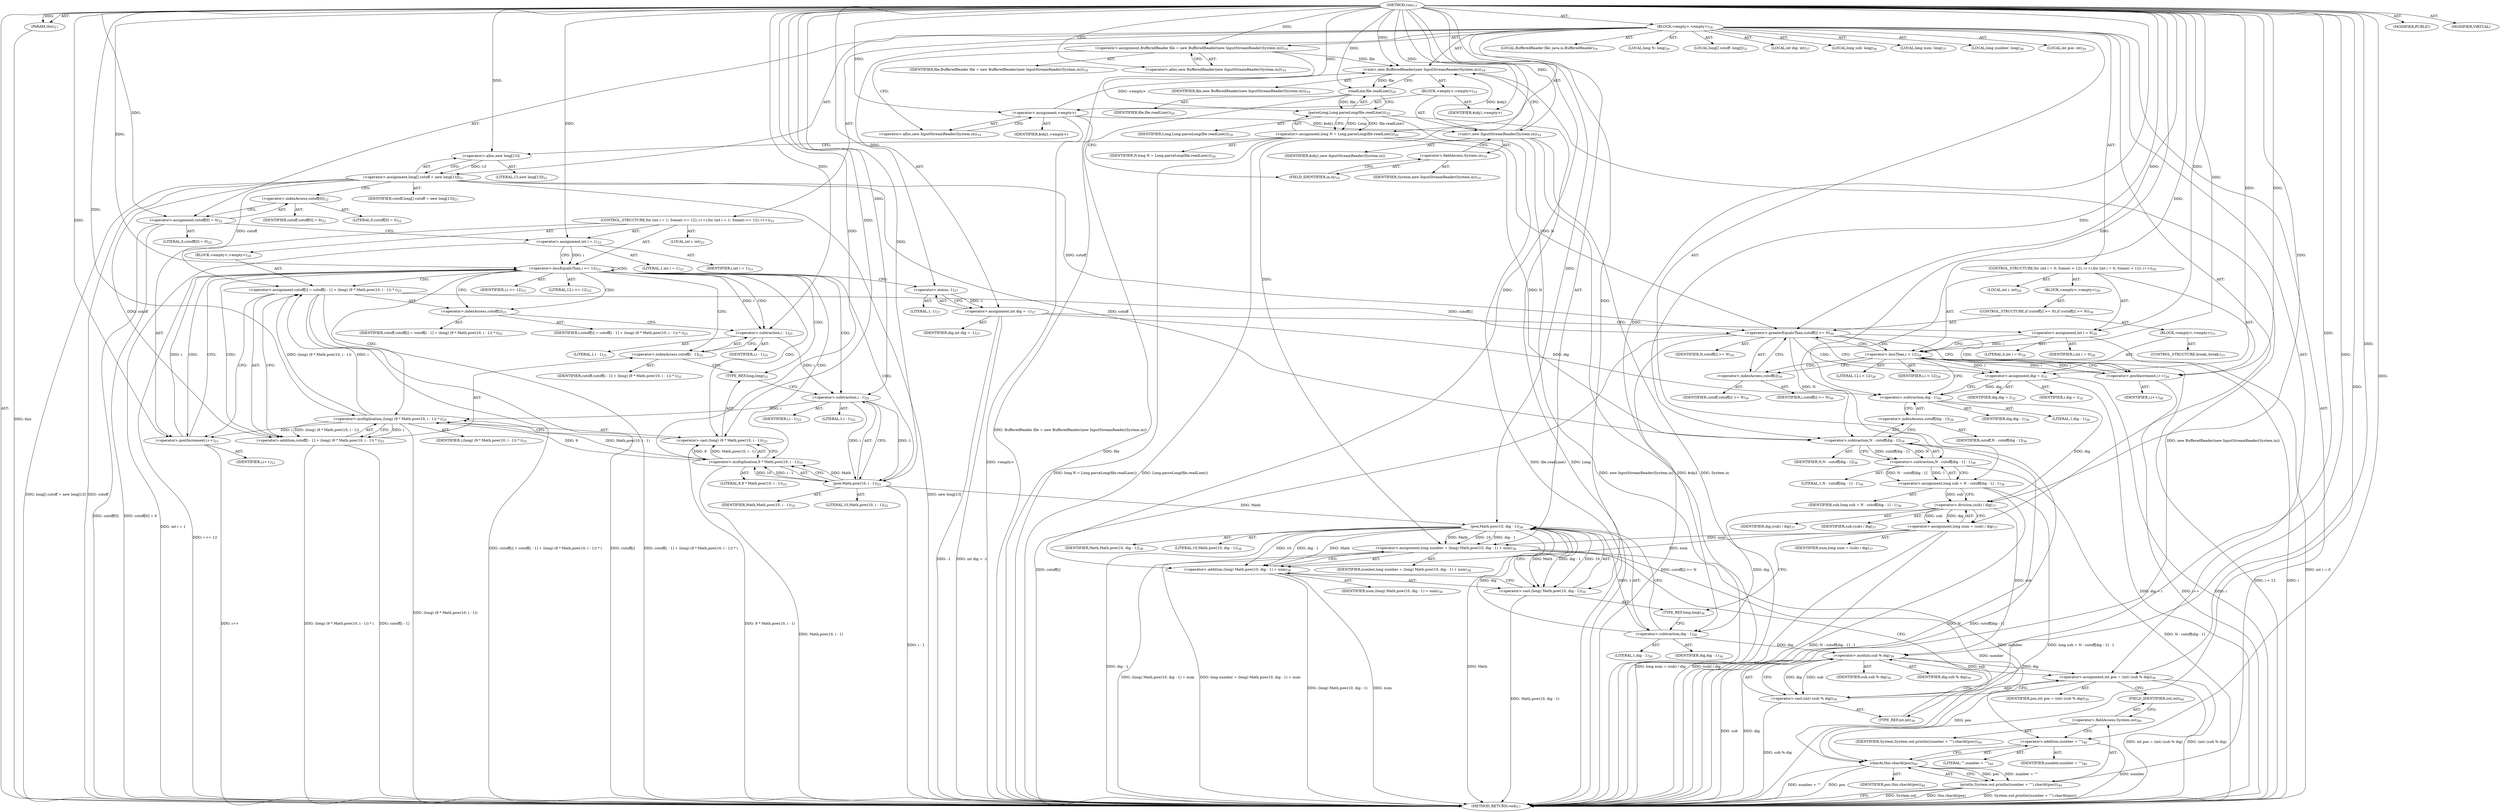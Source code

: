 digraph "run" {  
"34" [label = <(METHOD,run)<SUB>17</SUB>> ]
"35" [label = <(PARAM,this)<SUB>17</SUB>> ]
"36" [label = <(BLOCK,&lt;empty&gt;,&lt;empty&gt;)<SUB>18</SUB>> ]
"4" [label = <(LOCAL,BufferedReader file: java.io.BufferedReader)<SUB>19</SUB>> ]
"37" [label = <(&lt;operator&gt;.assignment,BufferedReader file = new BufferedReader(new InputStreamReader(System.in)))<SUB>19</SUB>> ]
"38" [label = <(IDENTIFIER,file,BufferedReader file = new BufferedReader(new InputStreamReader(System.in)))<SUB>19</SUB>> ]
"39" [label = <(&lt;operator&gt;.alloc,new BufferedReader(new InputStreamReader(System.in)))<SUB>19</SUB>> ]
"40" [label = <(&lt;init&gt;,new BufferedReader(new InputStreamReader(System.in)))<SUB>19</SUB>> ]
"3" [label = <(IDENTIFIER,file,new BufferedReader(new InputStreamReader(System.in)))<SUB>19</SUB>> ]
"41" [label = <(BLOCK,&lt;empty&gt;,&lt;empty&gt;)<SUB>19</SUB>> ]
"42" [label = <(&lt;operator&gt;.assignment,&lt;empty&gt;)> ]
"43" [label = <(IDENTIFIER,$obj1,&lt;empty&gt;)> ]
"44" [label = <(&lt;operator&gt;.alloc,new InputStreamReader(System.in))<SUB>19</SUB>> ]
"45" [label = <(&lt;init&gt;,new InputStreamReader(System.in))<SUB>19</SUB>> ]
"46" [label = <(IDENTIFIER,$obj1,new InputStreamReader(System.in))> ]
"47" [label = <(&lt;operator&gt;.fieldAccess,System.in)<SUB>19</SUB>> ]
"48" [label = <(IDENTIFIER,System,new InputStreamReader(System.in))<SUB>19</SUB>> ]
"49" [label = <(FIELD_IDENTIFIER,in,in)<SUB>19</SUB>> ]
"50" [label = <(IDENTIFIER,$obj1,&lt;empty&gt;)> ]
"51" [label = <(LOCAL,long N: long)<SUB>20</SUB>> ]
"52" [label = <(&lt;operator&gt;.assignment,long N = Long.parseLong(file.readLine()))<SUB>20</SUB>> ]
"53" [label = <(IDENTIFIER,N,long N = Long.parseLong(file.readLine()))<SUB>20</SUB>> ]
"54" [label = <(parseLong,Long.parseLong(file.readLine()))<SUB>20</SUB>> ]
"55" [label = <(IDENTIFIER,Long,Long.parseLong(file.readLine()))<SUB>20</SUB>> ]
"56" [label = <(readLine,file.readLine())<SUB>20</SUB>> ]
"57" [label = <(IDENTIFIER,file,file.readLine())<SUB>20</SUB>> ]
"58" [label = <(LOCAL,long[] cutoff: long[])<SUB>21</SUB>> ]
"59" [label = <(&lt;operator&gt;.assignment,long[] cutoff = new long[13])<SUB>21</SUB>> ]
"60" [label = <(IDENTIFIER,cutoff,long[] cutoff = new long[13])<SUB>21</SUB>> ]
"61" [label = <(&lt;operator&gt;.alloc,new long[13])> ]
"62" [label = <(LITERAL,13,new long[13])<SUB>21</SUB>> ]
"63" [label = <(&lt;operator&gt;.assignment,cutoff[0] = 0)<SUB>22</SUB>> ]
"64" [label = <(&lt;operator&gt;.indexAccess,cutoff[0])<SUB>22</SUB>> ]
"65" [label = <(IDENTIFIER,cutoff,cutoff[0] = 0)<SUB>22</SUB>> ]
"66" [label = <(LITERAL,0,cutoff[0] = 0)<SUB>22</SUB>> ]
"67" [label = <(LITERAL,0,cutoff[0] = 0)<SUB>22</SUB>> ]
"68" [label = <(CONTROL_STRUCTURE,for (int i = 1; Some(i &lt;= 12); i++),for (int i = 1; Some(i &lt;= 12); i++))<SUB>23</SUB>> ]
"69" [label = <(LOCAL,int i: int)<SUB>23</SUB>> ]
"70" [label = <(&lt;operator&gt;.assignment,int i = 1)<SUB>23</SUB>> ]
"71" [label = <(IDENTIFIER,i,int i = 1)<SUB>23</SUB>> ]
"72" [label = <(LITERAL,1,int i = 1)<SUB>23</SUB>> ]
"73" [label = <(&lt;operator&gt;.lessEqualsThan,i &lt;= 12)<SUB>23</SUB>> ]
"74" [label = <(IDENTIFIER,i,i &lt;= 12)<SUB>23</SUB>> ]
"75" [label = <(LITERAL,12,i &lt;= 12)<SUB>23</SUB>> ]
"76" [label = <(&lt;operator&gt;.postIncrement,i++)<SUB>23</SUB>> ]
"77" [label = <(IDENTIFIER,i,i++)<SUB>23</SUB>> ]
"78" [label = <(BLOCK,&lt;empty&gt;,&lt;empty&gt;)<SUB>24</SUB>> ]
"79" [label = <(&lt;operator&gt;.assignment,cutoff[i] = cutoff[i - 1] + (long) (9 * Math.pow(10, i - 1)) * i)<SUB>25</SUB>> ]
"80" [label = <(&lt;operator&gt;.indexAccess,cutoff[i])<SUB>25</SUB>> ]
"81" [label = <(IDENTIFIER,cutoff,cutoff[i] = cutoff[i - 1] + (long) (9 * Math.pow(10, i - 1)) * i)<SUB>25</SUB>> ]
"82" [label = <(IDENTIFIER,i,cutoff[i] = cutoff[i - 1] + (long) (9 * Math.pow(10, i - 1)) * i)<SUB>25</SUB>> ]
"83" [label = <(&lt;operator&gt;.addition,cutoff[i - 1] + (long) (9 * Math.pow(10, i - 1)) * i)<SUB>25</SUB>> ]
"84" [label = <(&lt;operator&gt;.indexAccess,cutoff[i - 1])<SUB>25</SUB>> ]
"85" [label = <(IDENTIFIER,cutoff,cutoff[i - 1] + (long) (9 * Math.pow(10, i - 1)) * i)<SUB>25</SUB>> ]
"86" [label = <(&lt;operator&gt;.subtraction,i - 1)<SUB>25</SUB>> ]
"87" [label = <(IDENTIFIER,i,i - 1)<SUB>25</SUB>> ]
"88" [label = <(LITERAL,1,i - 1)<SUB>25</SUB>> ]
"89" [label = <(&lt;operator&gt;.multiplication,(long) (9 * Math.pow(10, i - 1)) * i)<SUB>25</SUB>> ]
"90" [label = <(&lt;operator&gt;.cast,(long) (9 * Math.pow(10, i - 1)))<SUB>25</SUB>> ]
"91" [label = <(TYPE_REF,long,long)<SUB>25</SUB>> ]
"92" [label = <(&lt;operator&gt;.multiplication,9 * Math.pow(10, i - 1))<SUB>25</SUB>> ]
"93" [label = <(LITERAL,9,9 * Math.pow(10, i - 1))<SUB>25</SUB>> ]
"94" [label = <(pow,Math.pow(10, i - 1))<SUB>25</SUB>> ]
"95" [label = <(IDENTIFIER,Math,Math.pow(10, i - 1))<SUB>25</SUB>> ]
"96" [label = <(LITERAL,10,Math.pow(10, i - 1))<SUB>25</SUB>> ]
"97" [label = <(&lt;operator&gt;.subtraction,i - 1)<SUB>25</SUB>> ]
"98" [label = <(IDENTIFIER,i,i - 1)<SUB>25</SUB>> ]
"99" [label = <(LITERAL,1,i - 1)<SUB>25</SUB>> ]
"100" [label = <(IDENTIFIER,i,(long) (9 * Math.pow(10, i - 1)) * i)<SUB>25</SUB>> ]
"101" [label = <(LOCAL,int dig: int)<SUB>27</SUB>> ]
"102" [label = <(&lt;operator&gt;.assignment,int dig = -1)<SUB>27</SUB>> ]
"103" [label = <(IDENTIFIER,dig,int dig = -1)<SUB>27</SUB>> ]
"104" [label = <(&lt;operator&gt;.minus,-1)<SUB>27</SUB>> ]
"105" [label = <(LITERAL,1,-1)<SUB>27</SUB>> ]
"106" [label = <(CONTROL_STRUCTURE,for (int i = 0; Some(i &lt; 12); i++),for (int i = 0; Some(i &lt; 12); i++))<SUB>28</SUB>> ]
"107" [label = <(LOCAL,int i: int)<SUB>28</SUB>> ]
"108" [label = <(&lt;operator&gt;.assignment,int i = 0)<SUB>28</SUB>> ]
"109" [label = <(IDENTIFIER,i,int i = 0)<SUB>28</SUB>> ]
"110" [label = <(LITERAL,0,int i = 0)<SUB>28</SUB>> ]
"111" [label = <(&lt;operator&gt;.lessThan,i &lt; 12)<SUB>28</SUB>> ]
"112" [label = <(IDENTIFIER,i,i &lt; 12)<SUB>28</SUB>> ]
"113" [label = <(LITERAL,12,i &lt; 12)<SUB>28</SUB>> ]
"114" [label = <(&lt;operator&gt;.postIncrement,i++)<SUB>28</SUB>> ]
"115" [label = <(IDENTIFIER,i,i++)<SUB>28</SUB>> ]
"116" [label = <(BLOCK,&lt;empty&gt;,&lt;empty&gt;)<SUB>29</SUB>> ]
"117" [label = <(CONTROL_STRUCTURE,if (cutoff[i] &gt;= N),if (cutoff[i] &gt;= N))<SUB>30</SUB>> ]
"118" [label = <(&lt;operator&gt;.greaterEqualsThan,cutoff[i] &gt;= N)<SUB>30</SUB>> ]
"119" [label = <(&lt;operator&gt;.indexAccess,cutoff[i])<SUB>30</SUB>> ]
"120" [label = <(IDENTIFIER,cutoff,cutoff[i] &gt;= N)<SUB>30</SUB>> ]
"121" [label = <(IDENTIFIER,i,cutoff[i] &gt;= N)<SUB>30</SUB>> ]
"122" [label = <(IDENTIFIER,N,cutoff[i] &gt;= N)<SUB>30</SUB>> ]
"123" [label = <(BLOCK,&lt;empty&gt;,&lt;empty&gt;)<SUB>31</SUB>> ]
"124" [label = <(&lt;operator&gt;.assignment,dig = i)<SUB>32</SUB>> ]
"125" [label = <(IDENTIFIER,dig,dig = i)<SUB>32</SUB>> ]
"126" [label = <(IDENTIFIER,i,dig = i)<SUB>32</SUB>> ]
"127" [label = <(CONTROL_STRUCTURE,break;,break;)<SUB>33</SUB>> ]
"128" [label = <(LOCAL,long sub: long)<SUB>36</SUB>> ]
"129" [label = <(&lt;operator&gt;.assignment,long sub = N - cutoff[dig - 1] - 1)<SUB>36</SUB>> ]
"130" [label = <(IDENTIFIER,sub,long sub = N - cutoff[dig - 1] - 1)<SUB>36</SUB>> ]
"131" [label = <(&lt;operator&gt;.subtraction,N - cutoff[dig - 1] - 1)<SUB>36</SUB>> ]
"132" [label = <(&lt;operator&gt;.subtraction,N - cutoff[dig - 1])<SUB>36</SUB>> ]
"133" [label = <(IDENTIFIER,N,N - cutoff[dig - 1])<SUB>36</SUB>> ]
"134" [label = <(&lt;operator&gt;.indexAccess,cutoff[dig - 1])<SUB>36</SUB>> ]
"135" [label = <(IDENTIFIER,cutoff,N - cutoff[dig - 1])<SUB>36</SUB>> ]
"136" [label = <(&lt;operator&gt;.subtraction,dig - 1)<SUB>36</SUB>> ]
"137" [label = <(IDENTIFIER,dig,dig - 1)<SUB>36</SUB>> ]
"138" [label = <(LITERAL,1,dig - 1)<SUB>36</SUB>> ]
"139" [label = <(LITERAL,1,N - cutoff[dig - 1] - 1)<SUB>36</SUB>> ]
"140" [label = <(LOCAL,long num: long)<SUB>37</SUB>> ]
"141" [label = <(&lt;operator&gt;.assignment,long num = (sub) / dig)<SUB>37</SUB>> ]
"142" [label = <(IDENTIFIER,num,long num = (sub) / dig)<SUB>37</SUB>> ]
"143" [label = <(&lt;operator&gt;.division,(sub) / dig)<SUB>37</SUB>> ]
"144" [label = <(IDENTIFIER,sub,(sub) / dig)<SUB>37</SUB>> ]
"145" [label = <(IDENTIFIER,dig,(sub) / dig)<SUB>37</SUB>> ]
"146" [label = <(LOCAL,long number: long)<SUB>38</SUB>> ]
"147" [label = <(&lt;operator&gt;.assignment,long number = (long) Math.pow(10, dig - 1) + num)<SUB>38</SUB>> ]
"148" [label = <(IDENTIFIER,number,long number = (long) Math.pow(10, dig - 1) + num)<SUB>38</SUB>> ]
"149" [label = <(&lt;operator&gt;.addition,(long) Math.pow(10, dig - 1) + num)<SUB>38</SUB>> ]
"150" [label = <(&lt;operator&gt;.cast,(long) Math.pow(10, dig - 1))<SUB>38</SUB>> ]
"151" [label = <(TYPE_REF,long,long)<SUB>38</SUB>> ]
"152" [label = <(pow,Math.pow(10, dig - 1))<SUB>38</SUB>> ]
"153" [label = <(IDENTIFIER,Math,Math.pow(10, dig - 1))<SUB>38</SUB>> ]
"154" [label = <(LITERAL,10,Math.pow(10, dig - 1))<SUB>38</SUB>> ]
"155" [label = <(&lt;operator&gt;.subtraction,dig - 1)<SUB>38</SUB>> ]
"156" [label = <(IDENTIFIER,dig,dig - 1)<SUB>38</SUB>> ]
"157" [label = <(LITERAL,1,dig - 1)<SUB>38</SUB>> ]
"158" [label = <(IDENTIFIER,num,(long) Math.pow(10, dig - 1) + num)<SUB>38</SUB>> ]
"159" [label = <(LOCAL,int pos: int)<SUB>39</SUB>> ]
"160" [label = <(&lt;operator&gt;.assignment,int pos = (int) (sub % dig))<SUB>39</SUB>> ]
"161" [label = <(IDENTIFIER,pos,int pos = (int) (sub % dig))<SUB>39</SUB>> ]
"162" [label = <(&lt;operator&gt;.cast,(int) (sub % dig))<SUB>39</SUB>> ]
"163" [label = <(TYPE_REF,int,int)<SUB>39</SUB>> ]
"164" [label = <(&lt;operator&gt;.modulo,sub % dig)<SUB>39</SUB>> ]
"165" [label = <(IDENTIFIER,sub,sub % dig)<SUB>39</SUB>> ]
"166" [label = <(IDENTIFIER,dig,sub % dig)<SUB>39</SUB>> ]
"167" [label = <(println,System.out.println((number + &quot;&quot;).charAt(pos)))<SUB>40</SUB>> ]
"168" [label = <(&lt;operator&gt;.fieldAccess,System.out)<SUB>40</SUB>> ]
"169" [label = <(IDENTIFIER,System,System.out.println((number + &quot;&quot;).charAt(pos)))<SUB>40</SUB>> ]
"170" [label = <(FIELD_IDENTIFIER,out,out)<SUB>40</SUB>> ]
"171" [label = <(charAt,this.charAt(pos))<SUB>40</SUB>> ]
"172" [label = <(&lt;operator&gt;.addition,number + &quot;&quot;)<SUB>40</SUB>> ]
"173" [label = <(IDENTIFIER,number,number + &quot;&quot;)<SUB>40</SUB>> ]
"174" [label = <(LITERAL,&quot;&quot;,number + &quot;&quot;)<SUB>40</SUB>> ]
"175" [label = <(IDENTIFIER,pos,this.charAt(pos))<SUB>40</SUB>> ]
"176" [label = <(MODIFIER,PUBLIC)> ]
"177" [label = <(MODIFIER,VIRTUAL)> ]
"178" [label = <(METHOD_RETURN,void)<SUB>17</SUB>> ]
  "34" -> "35"  [ label = "AST: "] 
  "34" -> "36"  [ label = "AST: "] 
  "34" -> "176"  [ label = "AST: "] 
  "34" -> "177"  [ label = "AST: "] 
  "34" -> "178"  [ label = "AST: "] 
  "36" -> "4"  [ label = "AST: "] 
  "36" -> "37"  [ label = "AST: "] 
  "36" -> "40"  [ label = "AST: "] 
  "36" -> "51"  [ label = "AST: "] 
  "36" -> "52"  [ label = "AST: "] 
  "36" -> "58"  [ label = "AST: "] 
  "36" -> "59"  [ label = "AST: "] 
  "36" -> "63"  [ label = "AST: "] 
  "36" -> "68"  [ label = "AST: "] 
  "36" -> "101"  [ label = "AST: "] 
  "36" -> "102"  [ label = "AST: "] 
  "36" -> "106"  [ label = "AST: "] 
  "36" -> "128"  [ label = "AST: "] 
  "36" -> "129"  [ label = "AST: "] 
  "36" -> "140"  [ label = "AST: "] 
  "36" -> "141"  [ label = "AST: "] 
  "36" -> "146"  [ label = "AST: "] 
  "36" -> "147"  [ label = "AST: "] 
  "36" -> "159"  [ label = "AST: "] 
  "36" -> "160"  [ label = "AST: "] 
  "36" -> "167"  [ label = "AST: "] 
  "37" -> "38"  [ label = "AST: "] 
  "37" -> "39"  [ label = "AST: "] 
  "40" -> "3"  [ label = "AST: "] 
  "40" -> "41"  [ label = "AST: "] 
  "41" -> "42"  [ label = "AST: "] 
  "41" -> "45"  [ label = "AST: "] 
  "41" -> "50"  [ label = "AST: "] 
  "42" -> "43"  [ label = "AST: "] 
  "42" -> "44"  [ label = "AST: "] 
  "45" -> "46"  [ label = "AST: "] 
  "45" -> "47"  [ label = "AST: "] 
  "47" -> "48"  [ label = "AST: "] 
  "47" -> "49"  [ label = "AST: "] 
  "52" -> "53"  [ label = "AST: "] 
  "52" -> "54"  [ label = "AST: "] 
  "54" -> "55"  [ label = "AST: "] 
  "54" -> "56"  [ label = "AST: "] 
  "56" -> "57"  [ label = "AST: "] 
  "59" -> "60"  [ label = "AST: "] 
  "59" -> "61"  [ label = "AST: "] 
  "61" -> "62"  [ label = "AST: "] 
  "63" -> "64"  [ label = "AST: "] 
  "63" -> "67"  [ label = "AST: "] 
  "64" -> "65"  [ label = "AST: "] 
  "64" -> "66"  [ label = "AST: "] 
  "68" -> "69"  [ label = "AST: "] 
  "68" -> "70"  [ label = "AST: "] 
  "68" -> "73"  [ label = "AST: "] 
  "68" -> "76"  [ label = "AST: "] 
  "68" -> "78"  [ label = "AST: "] 
  "70" -> "71"  [ label = "AST: "] 
  "70" -> "72"  [ label = "AST: "] 
  "73" -> "74"  [ label = "AST: "] 
  "73" -> "75"  [ label = "AST: "] 
  "76" -> "77"  [ label = "AST: "] 
  "78" -> "79"  [ label = "AST: "] 
  "79" -> "80"  [ label = "AST: "] 
  "79" -> "83"  [ label = "AST: "] 
  "80" -> "81"  [ label = "AST: "] 
  "80" -> "82"  [ label = "AST: "] 
  "83" -> "84"  [ label = "AST: "] 
  "83" -> "89"  [ label = "AST: "] 
  "84" -> "85"  [ label = "AST: "] 
  "84" -> "86"  [ label = "AST: "] 
  "86" -> "87"  [ label = "AST: "] 
  "86" -> "88"  [ label = "AST: "] 
  "89" -> "90"  [ label = "AST: "] 
  "89" -> "100"  [ label = "AST: "] 
  "90" -> "91"  [ label = "AST: "] 
  "90" -> "92"  [ label = "AST: "] 
  "92" -> "93"  [ label = "AST: "] 
  "92" -> "94"  [ label = "AST: "] 
  "94" -> "95"  [ label = "AST: "] 
  "94" -> "96"  [ label = "AST: "] 
  "94" -> "97"  [ label = "AST: "] 
  "97" -> "98"  [ label = "AST: "] 
  "97" -> "99"  [ label = "AST: "] 
  "102" -> "103"  [ label = "AST: "] 
  "102" -> "104"  [ label = "AST: "] 
  "104" -> "105"  [ label = "AST: "] 
  "106" -> "107"  [ label = "AST: "] 
  "106" -> "108"  [ label = "AST: "] 
  "106" -> "111"  [ label = "AST: "] 
  "106" -> "114"  [ label = "AST: "] 
  "106" -> "116"  [ label = "AST: "] 
  "108" -> "109"  [ label = "AST: "] 
  "108" -> "110"  [ label = "AST: "] 
  "111" -> "112"  [ label = "AST: "] 
  "111" -> "113"  [ label = "AST: "] 
  "114" -> "115"  [ label = "AST: "] 
  "116" -> "117"  [ label = "AST: "] 
  "117" -> "118"  [ label = "AST: "] 
  "117" -> "123"  [ label = "AST: "] 
  "118" -> "119"  [ label = "AST: "] 
  "118" -> "122"  [ label = "AST: "] 
  "119" -> "120"  [ label = "AST: "] 
  "119" -> "121"  [ label = "AST: "] 
  "123" -> "124"  [ label = "AST: "] 
  "123" -> "127"  [ label = "AST: "] 
  "124" -> "125"  [ label = "AST: "] 
  "124" -> "126"  [ label = "AST: "] 
  "129" -> "130"  [ label = "AST: "] 
  "129" -> "131"  [ label = "AST: "] 
  "131" -> "132"  [ label = "AST: "] 
  "131" -> "139"  [ label = "AST: "] 
  "132" -> "133"  [ label = "AST: "] 
  "132" -> "134"  [ label = "AST: "] 
  "134" -> "135"  [ label = "AST: "] 
  "134" -> "136"  [ label = "AST: "] 
  "136" -> "137"  [ label = "AST: "] 
  "136" -> "138"  [ label = "AST: "] 
  "141" -> "142"  [ label = "AST: "] 
  "141" -> "143"  [ label = "AST: "] 
  "143" -> "144"  [ label = "AST: "] 
  "143" -> "145"  [ label = "AST: "] 
  "147" -> "148"  [ label = "AST: "] 
  "147" -> "149"  [ label = "AST: "] 
  "149" -> "150"  [ label = "AST: "] 
  "149" -> "158"  [ label = "AST: "] 
  "150" -> "151"  [ label = "AST: "] 
  "150" -> "152"  [ label = "AST: "] 
  "152" -> "153"  [ label = "AST: "] 
  "152" -> "154"  [ label = "AST: "] 
  "152" -> "155"  [ label = "AST: "] 
  "155" -> "156"  [ label = "AST: "] 
  "155" -> "157"  [ label = "AST: "] 
  "160" -> "161"  [ label = "AST: "] 
  "160" -> "162"  [ label = "AST: "] 
  "162" -> "163"  [ label = "AST: "] 
  "162" -> "164"  [ label = "AST: "] 
  "164" -> "165"  [ label = "AST: "] 
  "164" -> "166"  [ label = "AST: "] 
  "167" -> "168"  [ label = "AST: "] 
  "167" -> "171"  [ label = "AST: "] 
  "168" -> "169"  [ label = "AST: "] 
  "168" -> "170"  [ label = "AST: "] 
  "171" -> "172"  [ label = "AST: "] 
  "171" -> "175"  [ label = "AST: "] 
  "172" -> "173"  [ label = "AST: "] 
  "172" -> "174"  [ label = "AST: "] 
  "37" -> "44"  [ label = "CFG: "] 
  "40" -> "56"  [ label = "CFG: "] 
  "52" -> "61"  [ label = "CFG: "] 
  "59" -> "64"  [ label = "CFG: "] 
  "63" -> "70"  [ label = "CFG: "] 
  "102" -> "108"  [ label = "CFG: "] 
  "129" -> "143"  [ label = "CFG: "] 
  "141" -> "151"  [ label = "CFG: "] 
  "147" -> "163"  [ label = "CFG: "] 
  "160" -> "170"  [ label = "CFG: "] 
  "167" -> "178"  [ label = "CFG: "] 
  "39" -> "37"  [ label = "CFG: "] 
  "54" -> "52"  [ label = "CFG: "] 
  "61" -> "59"  [ label = "CFG: "] 
  "64" -> "63"  [ label = "CFG: "] 
  "70" -> "73"  [ label = "CFG: "] 
  "73" -> "80"  [ label = "CFG: "] 
  "73" -> "104"  [ label = "CFG: "] 
  "76" -> "73"  [ label = "CFG: "] 
  "104" -> "102"  [ label = "CFG: "] 
  "108" -> "111"  [ label = "CFG: "] 
  "111" -> "119"  [ label = "CFG: "] 
  "111" -> "136"  [ label = "CFG: "] 
  "114" -> "111"  [ label = "CFG: "] 
  "131" -> "129"  [ label = "CFG: "] 
  "143" -> "141"  [ label = "CFG: "] 
  "149" -> "147"  [ label = "CFG: "] 
  "162" -> "160"  [ label = "CFG: "] 
  "168" -> "172"  [ label = "CFG: "] 
  "171" -> "167"  [ label = "CFG: "] 
  "42" -> "49"  [ label = "CFG: "] 
  "45" -> "40"  [ label = "CFG: "] 
  "56" -> "54"  [ label = "CFG: "] 
  "79" -> "76"  [ label = "CFG: "] 
  "132" -> "131"  [ label = "CFG: "] 
  "150" -> "149"  [ label = "CFG: "] 
  "163" -> "164"  [ label = "CFG: "] 
  "164" -> "162"  [ label = "CFG: "] 
  "170" -> "168"  [ label = "CFG: "] 
  "172" -> "171"  [ label = "CFG: "] 
  "44" -> "42"  [ label = "CFG: "] 
  "47" -> "45"  [ label = "CFG: "] 
  "80" -> "86"  [ label = "CFG: "] 
  "83" -> "79"  [ label = "CFG: "] 
  "118" -> "124"  [ label = "CFG: "] 
  "118" -> "114"  [ label = "CFG: "] 
  "134" -> "132"  [ label = "CFG: "] 
  "151" -> "155"  [ label = "CFG: "] 
  "152" -> "150"  [ label = "CFG: "] 
  "49" -> "47"  [ label = "CFG: "] 
  "84" -> "91"  [ label = "CFG: "] 
  "89" -> "83"  [ label = "CFG: "] 
  "119" -> "118"  [ label = "CFG: "] 
  "124" -> "136"  [ label = "CFG: "] 
  "136" -> "134"  [ label = "CFG: "] 
  "155" -> "152"  [ label = "CFG: "] 
  "86" -> "84"  [ label = "CFG: "] 
  "90" -> "89"  [ label = "CFG: "] 
  "91" -> "97"  [ label = "CFG: "] 
  "92" -> "90"  [ label = "CFG: "] 
  "94" -> "92"  [ label = "CFG: "] 
  "97" -> "94"  [ label = "CFG: "] 
  "34" -> "39"  [ label = "CFG: "] 
  "35" -> "178"  [ label = "DDG: this"] 
  "37" -> "178"  [ label = "DDG: BufferedReader file = new BufferedReader(new InputStreamReader(System.in))"] 
  "42" -> "178"  [ label = "DDG: &lt;empty&gt;"] 
  "45" -> "178"  [ label = "DDG: $obj1"] 
  "45" -> "178"  [ label = "DDG: System.in"] 
  "45" -> "178"  [ label = "DDG: new InputStreamReader(System.in)"] 
  "40" -> "178"  [ label = "DDG: new BufferedReader(new InputStreamReader(System.in))"] 
  "56" -> "178"  [ label = "DDG: file"] 
  "54" -> "178"  [ label = "DDG: file.readLine()"] 
  "52" -> "178"  [ label = "DDG: Long.parseLong(file.readLine())"] 
  "52" -> "178"  [ label = "DDG: long N = Long.parseLong(file.readLine())"] 
  "59" -> "178"  [ label = "DDG: cutoff"] 
  "59" -> "178"  [ label = "DDG: new long[13]"] 
  "59" -> "178"  [ label = "DDG: long[] cutoff = new long[13]"] 
  "63" -> "178"  [ label = "DDG: cutoff[0]"] 
  "63" -> "178"  [ label = "DDG: cutoff[0] = 0"] 
  "70" -> "178"  [ label = "DDG: int i = 1"] 
  "73" -> "178"  [ label = "DDG: i &lt;= 12"] 
  "102" -> "178"  [ label = "DDG: -1"] 
  "102" -> "178"  [ label = "DDG: int dig = -1"] 
  "108" -> "178"  [ label = "DDG: int i = 0"] 
  "111" -> "178"  [ label = "DDG: i"] 
  "111" -> "178"  [ label = "DDG: i &lt; 12"] 
  "118" -> "178"  [ label = "DDG: cutoff[i]"] 
  "118" -> "178"  [ label = "DDG: cutoff[i] &gt;= N"] 
  "114" -> "178"  [ label = "DDG: i++"] 
  "124" -> "178"  [ label = "DDG: i"] 
  "124" -> "178"  [ label = "DDG: dig = i"] 
  "132" -> "178"  [ label = "DDG: N"] 
  "132" -> "178"  [ label = "DDG: cutoff[dig - 1]"] 
  "131" -> "178"  [ label = "DDG: N - cutoff[dig - 1]"] 
  "129" -> "178"  [ label = "DDG: N - cutoff[dig - 1] - 1"] 
  "129" -> "178"  [ label = "DDG: long sub = N - cutoff[dig - 1] - 1"] 
  "141" -> "178"  [ label = "DDG: (sub) / dig"] 
  "141" -> "178"  [ label = "DDG: long num = (sub) / dig"] 
  "152" -> "178"  [ label = "DDG: Math"] 
  "152" -> "178"  [ label = "DDG: dig - 1"] 
  "150" -> "178"  [ label = "DDG: Math.pow(10, dig - 1)"] 
  "149" -> "178"  [ label = "DDG: (long) Math.pow(10, dig - 1)"] 
  "149" -> "178"  [ label = "DDG: num"] 
  "147" -> "178"  [ label = "DDG: (long) Math.pow(10, dig - 1) + num"] 
  "147" -> "178"  [ label = "DDG: long number = (long) Math.pow(10, dig - 1) + num"] 
  "164" -> "178"  [ label = "DDG: sub"] 
  "164" -> "178"  [ label = "DDG: dig"] 
  "162" -> "178"  [ label = "DDG: sub % dig"] 
  "160" -> "178"  [ label = "DDG: (int) (sub % dig)"] 
  "160" -> "178"  [ label = "DDG: int pos = (int) (sub % dig)"] 
  "167" -> "178"  [ label = "DDG: System.out"] 
  "172" -> "178"  [ label = "DDG: number"] 
  "171" -> "178"  [ label = "DDG: number + &quot;&quot;"] 
  "171" -> "178"  [ label = "DDG: pos"] 
  "167" -> "178"  [ label = "DDG: this.charAt(pos)"] 
  "167" -> "178"  [ label = "DDG: System.out.println((number + &quot;&quot;).charAt(pos))"] 
  "79" -> "178"  [ label = "DDG: cutoff[i]"] 
  "83" -> "178"  [ label = "DDG: cutoff[i - 1]"] 
  "94" -> "178"  [ label = "DDG: i - 1"] 
  "92" -> "178"  [ label = "DDG: Math.pow(10, i - 1)"] 
  "90" -> "178"  [ label = "DDG: 9 * Math.pow(10, i - 1)"] 
  "89" -> "178"  [ label = "DDG: (long) (9 * Math.pow(10, i - 1))"] 
  "83" -> "178"  [ label = "DDG: (long) (9 * Math.pow(10, i - 1)) * i"] 
  "79" -> "178"  [ label = "DDG: cutoff[i - 1] + (long) (9 * Math.pow(10, i - 1)) * i"] 
  "79" -> "178"  [ label = "DDG: cutoff[i] = cutoff[i - 1] + (long) (9 * Math.pow(10, i - 1)) * i"] 
  "76" -> "178"  [ label = "DDG: i++"] 
  "54" -> "178"  [ label = "DDG: Long"] 
  "34" -> "35"  [ label = "DDG: "] 
  "34" -> "37"  [ label = "DDG: "] 
  "54" -> "52"  [ label = "DDG: Long"] 
  "54" -> "52"  [ label = "DDG: file.readLine()"] 
  "61" -> "59"  [ label = "DDG: 13"] 
  "34" -> "63"  [ label = "DDG: "] 
  "104" -> "102"  [ label = "DDG: 1"] 
  "131" -> "129"  [ label = "DDG: N - cutoff[dig - 1]"] 
  "131" -> "129"  [ label = "DDG: 1"] 
  "143" -> "141"  [ label = "DDG: sub"] 
  "143" -> "141"  [ label = "DDG: dig"] 
  "34" -> "147"  [ label = "DDG: "] 
  "152" -> "147"  [ label = "DDG: Math"] 
  "152" -> "147"  [ label = "DDG: 10"] 
  "152" -> "147"  [ label = "DDG: dig - 1"] 
  "141" -> "147"  [ label = "DDG: num"] 
  "34" -> "160"  [ label = "DDG: "] 
  "164" -> "160"  [ label = "DDG: sub"] 
  "164" -> "160"  [ label = "DDG: dig"] 
  "37" -> "40"  [ label = "DDG: file"] 
  "34" -> "40"  [ label = "DDG: "] 
  "42" -> "40"  [ label = "DDG: &lt;empty&gt;"] 
  "45" -> "40"  [ label = "DDG: $obj1"] 
  "34" -> "70"  [ label = "DDG: "] 
  "34" -> "108"  [ label = "DDG: "] 
  "171" -> "167"  [ label = "DDG: number + &quot;&quot;"] 
  "171" -> "167"  [ label = "DDG: pos"] 
  "34" -> "42"  [ label = "DDG: "] 
  "34" -> "50"  [ label = "DDG: "] 
  "34" -> "54"  [ label = "DDG: "] 
  "56" -> "54"  [ label = "DDG: file"] 
  "34" -> "61"  [ label = "DDG: "] 
  "70" -> "73"  [ label = "DDG: i"] 
  "76" -> "73"  [ label = "DDG: i"] 
  "34" -> "73"  [ label = "DDG: "] 
  "89" -> "76"  [ label = "DDG: i"] 
  "34" -> "76"  [ label = "DDG: "] 
  "59" -> "79"  [ label = "DDG: cutoff"] 
  "89" -> "79"  [ label = "DDG: (long) (9 * Math.pow(10, i - 1))"] 
  "89" -> "79"  [ label = "DDG: i"] 
  "34" -> "104"  [ label = "DDG: "] 
  "108" -> "111"  [ label = "DDG: i"] 
  "114" -> "111"  [ label = "DDG: i"] 
  "34" -> "111"  [ label = "DDG: "] 
  "111" -> "114"  [ label = "DDG: i"] 
  "34" -> "114"  [ label = "DDG: "] 
  "132" -> "131"  [ label = "DDG: N"] 
  "132" -> "131"  [ label = "DDG: cutoff[dig - 1]"] 
  "34" -> "131"  [ label = "DDG: "] 
  "129" -> "143"  [ label = "DDG: sub"] 
  "34" -> "143"  [ label = "DDG: "] 
  "136" -> "143"  [ label = "DDG: dig"] 
  "34" -> "149"  [ label = "DDG: "] 
  "152" -> "149"  [ label = "DDG: Math"] 
  "152" -> "149"  [ label = "DDG: 10"] 
  "152" -> "149"  [ label = "DDG: dig - 1"] 
  "141" -> "149"  [ label = "DDG: num"] 
  "34" -> "162"  [ label = "DDG: "] 
  "164" -> "162"  [ label = "DDG: sub"] 
  "164" -> "162"  [ label = "DDG: dig"] 
  "147" -> "171"  [ label = "DDG: number"] 
  "34" -> "171"  [ label = "DDG: "] 
  "160" -> "171"  [ label = "DDG: pos"] 
  "42" -> "45"  [ label = "DDG: $obj1"] 
  "34" -> "45"  [ label = "DDG: "] 
  "40" -> "56"  [ label = "DDG: file"] 
  "34" -> "56"  [ label = "DDG: "] 
  "52" -> "132"  [ label = "DDG: N"] 
  "118" -> "132"  [ label = "DDG: N"] 
  "34" -> "132"  [ label = "DDG: "] 
  "59" -> "132"  [ label = "DDG: cutoff"] 
  "34" -> "150"  [ label = "DDG: "] 
  "152" -> "150"  [ label = "DDG: Math"] 
  "152" -> "150"  [ label = "DDG: 10"] 
  "152" -> "150"  [ label = "DDG: dig - 1"] 
  "143" -> "164"  [ label = "DDG: sub"] 
  "34" -> "164"  [ label = "DDG: "] 
  "155" -> "164"  [ label = "DDG: dig"] 
  "147" -> "172"  [ label = "DDG: number"] 
  "34" -> "172"  [ label = "DDG: "] 
  "59" -> "83"  [ label = "DDG: cutoff"] 
  "89" -> "83"  [ label = "DDG: (long) (9 * Math.pow(10, i - 1))"] 
  "89" -> "83"  [ label = "DDG: i"] 
  "59" -> "118"  [ label = "DDG: cutoff"] 
  "79" -> "118"  [ label = "DDG: cutoff[i]"] 
  "52" -> "118"  [ label = "DDG: N"] 
  "34" -> "118"  [ label = "DDG: "] 
  "111" -> "124"  [ label = "DDG: i"] 
  "34" -> "124"  [ label = "DDG: "] 
  "94" -> "152"  [ label = "DDG: Math"] 
  "34" -> "152"  [ label = "DDG: "] 
  "155" -> "152"  [ label = "DDG: dig"] 
  "155" -> "152"  [ label = "DDG: 1"] 
  "34" -> "89"  [ label = "DDG: "] 
  "92" -> "89"  [ label = "DDG: 9"] 
  "92" -> "89"  [ label = "DDG: Math.pow(10, i - 1)"] 
  "97" -> "89"  [ label = "DDG: i"] 
  "102" -> "136"  [ label = "DDG: dig"] 
  "124" -> "136"  [ label = "DDG: dig"] 
  "34" -> "136"  [ label = "DDG: "] 
  "143" -> "155"  [ label = "DDG: dig"] 
  "34" -> "155"  [ label = "DDG: "] 
  "73" -> "86"  [ label = "DDG: i"] 
  "34" -> "86"  [ label = "DDG: "] 
  "34" -> "90"  [ label = "DDG: "] 
  "92" -> "90"  [ label = "DDG: 9"] 
  "92" -> "90"  [ label = "DDG: Math.pow(10, i - 1)"] 
  "34" -> "92"  [ label = "DDG: "] 
  "94" -> "92"  [ label = "DDG: Math"] 
  "94" -> "92"  [ label = "DDG: 10"] 
  "94" -> "92"  [ label = "DDG: i - 1"] 
  "34" -> "94"  [ label = "DDG: "] 
  "97" -> "94"  [ label = "DDG: i"] 
  "97" -> "94"  [ label = "DDG: 1"] 
  "86" -> "97"  [ label = "DDG: i"] 
  "34" -> "97"  [ label = "DDG: "] 
  "73" -> "80"  [ label = "CDG: "] 
  "73" -> "94"  [ label = "CDG: "] 
  "73" -> "73"  [ label = "CDG: "] 
  "73" -> "83"  [ label = "CDG: "] 
  "73" -> "89"  [ label = "CDG: "] 
  "73" -> "84"  [ label = "CDG: "] 
  "73" -> "92"  [ label = "CDG: "] 
  "73" -> "76"  [ label = "CDG: "] 
  "73" -> "97"  [ label = "CDG: "] 
  "73" -> "91"  [ label = "CDG: "] 
  "73" -> "90"  [ label = "CDG: "] 
  "73" -> "79"  [ label = "CDG: "] 
  "73" -> "86"  [ label = "CDG: "] 
  "111" -> "118"  [ label = "CDG: "] 
  "111" -> "119"  [ label = "CDG: "] 
  "118" -> "114"  [ label = "CDG: "] 
  "118" -> "124"  [ label = "CDG: "] 
  "118" -> "111"  [ label = "CDG: "] 
}
